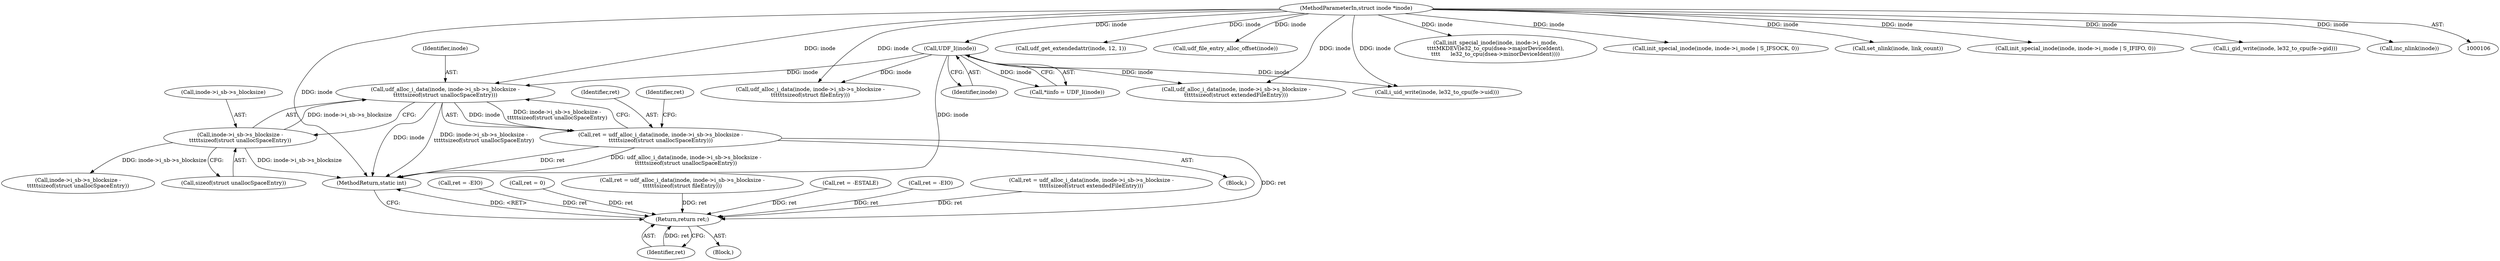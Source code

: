 digraph "0_linux_e159332b9af4b04d882dbcfe1bb0117f0a6d4b58@pointer" {
"1000547" [label="(Call,udf_alloc_i_data(inode, inode->i_sb->s_blocksize -\n\t\t\t\t\tsizeof(struct unallocSpaceEntry)))"];
"1000120" [label="(Call,UDF_I(inode))"];
"1000107" [label="(MethodParameterIn,struct inode *inode)"];
"1000549" [label="(Call,inode->i_sb->s_blocksize -\n\t\t\t\t\tsizeof(struct unallocSpaceEntry))"];
"1000545" [label="(Call,ret = udf_alloc_i_data(inode, inode->i_sb->s_blocksize -\n\t\t\t\t\tsizeof(struct unallocSpaceEntry)))"];
"1001224" [label="(Return,return ret;)"];
"1001195" [label="(Call,udf_get_extendedattr(inode, 12, 1))"];
"1000572" [label="(Call,inode->i_sb->s_blocksize -\n\t\t\t\t\tsizeof(struct unallocSpaceEntry))"];
"1000142" [label="(Call,ret = -EIO)"];
"1001218" [label="(Call,ret = 0)"];
"1000118" [label="(Call,*iinfo = UDF_I(inode))"];
"1001224" [label="(Return,return ret;)"];
"1001019" [label="(Call,udf_file_entry_alloc_offset(inode))"];
"1000545" [label="(Call,ret = udf_alloc_i_data(inode, inode->i_sb->s_blocksize -\n\t\t\t\t\tsizeof(struct unallocSpaceEntry)))"];
"1000477" [label="(Call,ret = udf_alloc_i_data(inode, inode->i_sb->s_blocksize -\n\t\t\t\t\t\tsizeof(struct fileEntry)))"];
"1000591" [label="(Call,i_uid_write(inode, le32_to_cpu(fe->uid)))"];
"1000479" [label="(Call,udf_alloc_i_data(inode, inode->i_sb->s_blocksize -\n\t\t\t\t\t\tsizeof(struct fileEntry)))"];
"1000546" [label="(Identifier,ret)"];
"1000423" [label="(Call,udf_alloc_i_data(inode, inode->i_sb->s_blocksize -\n\t\t\t\t\tsizeof(struct extendedFileEntry)))"];
"1001225" [label="(Identifier,ret)"];
"1000558" [label="(Identifier,ret)"];
"1001202" [label="(Call,init_special_inode(inode, inode->i_mode,\n\t\t\t\tMKDEV(le32_to_cpu(dsea->majorDeviceIdent),\n\t\t\t\t      le32_to_cpu(dsea->minorDeviceIdent))))"];
"1000120" [label="(Call,UDF_I(inode))"];
"1000550" [label="(Call,inode->i_sb->s_blocksize)"];
"1001226" [label="(MethodReturn,static int)"];
"1000548" [label="(Identifier,inode)"];
"1000522" [label="(Block,)"];
"1000735" [label="(Call,ret = -ESTALE)"];
"1000582" [label="(Call,ret = -EIO)"];
"1000555" [label="(Call,sizeof(struct unallocSpaceEntry))"];
"1001120" [label="(Call,init_special_inode(inode, inode->i_mode | S_IFSOCK, 0))"];
"1000743" [label="(Call,set_nlink(inode, link_count))"];
"1000549" [label="(Call,inode->i_sb->s_blocksize -\n\t\t\t\t\tsizeof(struct unallocSpaceEntry))"];
"1000107" [label="(MethodParameterIn,struct inode *inode)"];
"1000421" [label="(Call,ret = udf_alloc_i_data(inode, inode->i_sb->s_blocksize -\n\t\t\t\t\tsizeof(struct extendedFileEntry)))"];
"1001110" [label="(Call,init_special_inode(inode, inode->i_mode | S_IFIFO, 0))"];
"1000547" [label="(Call,udf_alloc_i_data(inode, inode->i_sb->s_blocksize -\n\t\t\t\t\tsizeof(struct unallocSpaceEntry)))"];
"1000109" [label="(Block,)"];
"1000625" [label="(Call,i_gid_write(inode, le32_to_cpu(fe->gid)))"];
"1000121" [label="(Identifier,inode)"];
"1001047" [label="(Call,inc_nlink(inode))"];
"1000547" -> "1000545"  [label="AST: "];
"1000547" -> "1000549"  [label="CFG: "];
"1000548" -> "1000547"  [label="AST: "];
"1000549" -> "1000547"  [label="AST: "];
"1000545" -> "1000547"  [label="CFG: "];
"1000547" -> "1001226"  [label="DDG: inode"];
"1000547" -> "1001226"  [label="DDG: inode->i_sb->s_blocksize -\n\t\t\t\t\tsizeof(struct unallocSpaceEntry)"];
"1000547" -> "1000545"  [label="DDG: inode"];
"1000547" -> "1000545"  [label="DDG: inode->i_sb->s_blocksize -\n\t\t\t\t\tsizeof(struct unallocSpaceEntry)"];
"1000120" -> "1000547"  [label="DDG: inode"];
"1000107" -> "1000547"  [label="DDG: inode"];
"1000549" -> "1000547"  [label="DDG: inode->i_sb->s_blocksize"];
"1000120" -> "1000118"  [label="AST: "];
"1000120" -> "1000121"  [label="CFG: "];
"1000121" -> "1000120"  [label="AST: "];
"1000118" -> "1000120"  [label="CFG: "];
"1000120" -> "1001226"  [label="DDG: inode"];
"1000120" -> "1000118"  [label="DDG: inode"];
"1000107" -> "1000120"  [label="DDG: inode"];
"1000120" -> "1000423"  [label="DDG: inode"];
"1000120" -> "1000479"  [label="DDG: inode"];
"1000120" -> "1000591"  [label="DDG: inode"];
"1000107" -> "1000106"  [label="AST: "];
"1000107" -> "1001226"  [label="DDG: inode"];
"1000107" -> "1000423"  [label="DDG: inode"];
"1000107" -> "1000479"  [label="DDG: inode"];
"1000107" -> "1000591"  [label="DDG: inode"];
"1000107" -> "1000625"  [label="DDG: inode"];
"1000107" -> "1000743"  [label="DDG: inode"];
"1000107" -> "1001019"  [label="DDG: inode"];
"1000107" -> "1001047"  [label="DDG: inode"];
"1000107" -> "1001110"  [label="DDG: inode"];
"1000107" -> "1001120"  [label="DDG: inode"];
"1000107" -> "1001195"  [label="DDG: inode"];
"1000107" -> "1001202"  [label="DDG: inode"];
"1000549" -> "1000555"  [label="CFG: "];
"1000550" -> "1000549"  [label="AST: "];
"1000555" -> "1000549"  [label="AST: "];
"1000549" -> "1001226"  [label="DDG: inode->i_sb->s_blocksize"];
"1000549" -> "1000572"  [label="DDG: inode->i_sb->s_blocksize"];
"1000545" -> "1000522"  [label="AST: "];
"1000546" -> "1000545"  [label="AST: "];
"1000558" -> "1000545"  [label="CFG: "];
"1000545" -> "1001226"  [label="DDG: ret"];
"1000545" -> "1001226"  [label="DDG: udf_alloc_i_data(inode, inode->i_sb->s_blocksize -\n\t\t\t\t\tsizeof(struct unallocSpaceEntry))"];
"1000545" -> "1001224"  [label="DDG: ret"];
"1001224" -> "1000109"  [label="AST: "];
"1001224" -> "1001225"  [label="CFG: "];
"1001225" -> "1001224"  [label="AST: "];
"1001226" -> "1001224"  [label="CFG: "];
"1001224" -> "1001226"  [label="DDG: <RET>"];
"1001225" -> "1001224"  [label="DDG: ret"];
"1000582" -> "1001224"  [label="DDG: ret"];
"1000421" -> "1001224"  [label="DDG: ret"];
"1001218" -> "1001224"  [label="DDG: ret"];
"1000142" -> "1001224"  [label="DDG: ret"];
"1000735" -> "1001224"  [label="DDG: ret"];
"1000477" -> "1001224"  [label="DDG: ret"];
}
